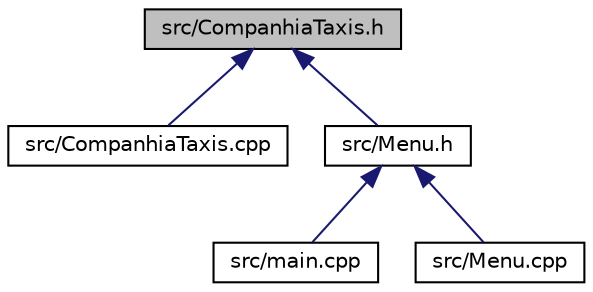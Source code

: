 digraph "src/CompanhiaTaxis.h"
{
  edge [fontname="Helvetica",fontsize="10",labelfontname="Helvetica",labelfontsize="10"];
  node [fontname="Helvetica",fontsize="10",shape=record];
  Node15 [label="src/CompanhiaTaxis.h",height=0.2,width=0.4,color="black", fillcolor="grey75", style="filled", fontcolor="black"];
  Node15 -> Node16 [dir="back",color="midnightblue",fontsize="10",style="solid",fontname="Helvetica"];
  Node16 [label="src/CompanhiaTaxis.cpp",height=0.2,width=0.4,color="black", fillcolor="white", style="filled",URL="$_companhia_taxis_8cpp.html"];
  Node15 -> Node17 [dir="back",color="midnightblue",fontsize="10",style="solid",fontname="Helvetica"];
  Node17 [label="src/Menu.h",height=0.2,width=0.4,color="black", fillcolor="white", style="filled",URL="$_menu_8h.html"];
  Node17 -> Node18 [dir="back",color="midnightblue",fontsize="10",style="solid",fontname="Helvetica"];
  Node18 [label="src/main.cpp",height=0.2,width=0.4,color="black", fillcolor="white", style="filled",URL="$main_8cpp.html"];
  Node17 -> Node19 [dir="back",color="midnightblue",fontsize="10",style="solid",fontname="Helvetica"];
  Node19 [label="src/Menu.cpp",height=0.2,width=0.4,color="black", fillcolor="white", style="filled",URL="$_menu_8cpp.html"];
}
